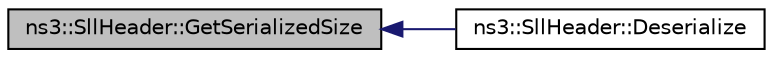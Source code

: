 digraph "ns3::SllHeader::GetSerializedSize"
{
  edge [fontname="Helvetica",fontsize="10",labelfontname="Helvetica",labelfontsize="10"];
  node [fontname="Helvetica",fontsize="10",shape=record];
  rankdir="LR";
  Node1 [label="ns3::SllHeader::GetSerializedSize",height=0.2,width=0.4,color="black", fillcolor="grey75", style="filled", fontcolor="black"];
  Node1 -> Node2 [dir="back",color="midnightblue",fontsize="10",style="solid"];
  Node2 [label="ns3::SllHeader::Deserialize",height=0.2,width=0.4,color="black", fillcolor="white", style="filled",URL="$d2/d07/classns3_1_1SllHeader.html#a924106369babbd6774828c26e1cec054"];
}
